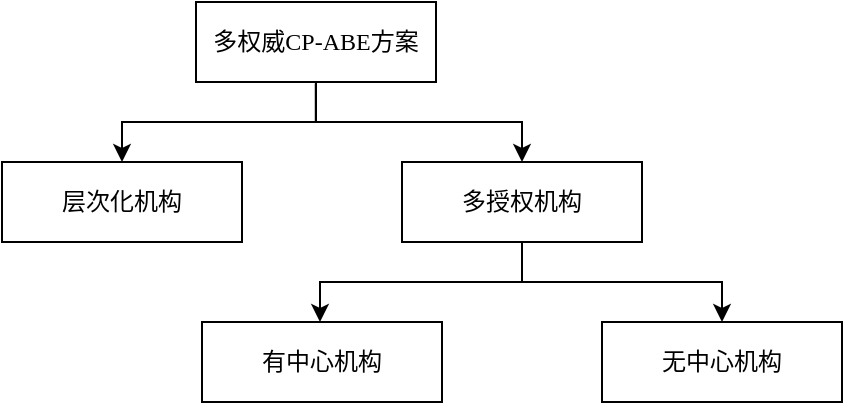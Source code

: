 <mxfile version="24.2.2" type="github">
  <diagram name="第 1 页" id="GE0wQYHp8Ooc9d-nAeuC">
    <mxGraphModel dx="470" dy="253" grid="1" gridSize="10" guides="1" tooltips="1" connect="1" arrows="1" fold="1" page="1" pageScale="1" pageWidth="827" pageHeight="1169" math="1" shadow="0">
      <root>
        <mxCell id="0" />
        <mxCell id="1" parent="0" />
        <mxCell id="dDCznTKpdhbC00I6UmBQ-7" value="" style="edgeStyle=orthogonalEdgeStyle;rounded=0;orthogonalLoop=1;jettySize=auto;html=1;fontFamily=宋体;strokeColor=#000000;" edge="1" parent="1" source="dDCznTKpdhbC00I6UmBQ-1" target="dDCznTKpdhbC00I6UmBQ-3">
          <mxGeometry relative="1" as="geometry" />
        </mxCell>
        <mxCell id="dDCznTKpdhbC00I6UmBQ-1" value="多权威CP-ABE方案" style="rounded=0;whiteSpace=wrap;html=1;fontFamily=宋体;strokeColor=#000000;" vertex="1" parent="1">
          <mxGeometry x="337" y="600" width="120" height="40" as="geometry" />
        </mxCell>
        <mxCell id="dDCznTKpdhbC00I6UmBQ-3" value="层次化机构" style="rounded=0;whiteSpace=wrap;html=1;fontFamily=宋体;strokeColor=#000000;" vertex="1" parent="1">
          <mxGeometry x="240" y="680" width="120" height="40" as="geometry" />
        </mxCell>
        <mxCell id="dDCznTKpdhbC00I6UmBQ-6" value="多授权机构" style="rounded=0;whiteSpace=wrap;html=1;fontFamily=宋体;strokeColor=#000000;" vertex="1" parent="1">
          <mxGeometry x="440" y="680" width="120" height="40" as="geometry" />
        </mxCell>
        <mxCell id="dDCznTKpdhbC00I6UmBQ-8" value="" style="edgeStyle=orthogonalEdgeStyle;rounded=0;orthogonalLoop=1;jettySize=auto;html=1;entryX=0.5;entryY=0;entryDx=0;entryDy=0;exitX=0.499;exitY=1.019;exitDx=0;exitDy=0;exitPerimeter=0;fontFamily=宋体;strokeColor=#000000;" edge="1" parent="1" source="dDCznTKpdhbC00I6UmBQ-1" target="dDCznTKpdhbC00I6UmBQ-6">
          <mxGeometry relative="1" as="geometry">
            <mxPoint x="407" y="650" as="sourcePoint" />
            <mxPoint x="310" y="690" as="targetPoint" />
          </mxGeometry>
        </mxCell>
        <mxCell id="dDCznTKpdhbC00I6UmBQ-17" value="有中心机构" style="rounded=0;whiteSpace=wrap;html=1;fontFamily=宋体;strokeColor=#000000;" vertex="1" parent="1">
          <mxGeometry x="340" y="760" width="120" height="40" as="geometry" />
        </mxCell>
        <mxCell id="dDCznTKpdhbC00I6UmBQ-18" value="无中心机构" style="rounded=0;whiteSpace=wrap;html=1;fontFamily=宋体;strokeColor=#000000;" vertex="1" parent="1">
          <mxGeometry x="540" y="760" width="120" height="40" as="geometry" />
        </mxCell>
        <mxCell id="dDCznTKpdhbC00I6UmBQ-19" value="" style="endArrow=classic;html=1;rounded=0;exitX=0.5;exitY=1;exitDx=0;exitDy=0;fontFamily=宋体;strokeColor=#000000;" edge="1" parent="1" source="dDCznTKpdhbC00I6UmBQ-6">
          <mxGeometry width="50" height="50" relative="1" as="geometry">
            <mxPoint x="450" y="830" as="sourcePoint" />
            <mxPoint x="399" y="760" as="targetPoint" />
            <Array as="points">
              <mxPoint x="500" y="740" />
              <mxPoint x="399" y="740" />
            </Array>
          </mxGeometry>
        </mxCell>
        <mxCell id="dDCznTKpdhbC00I6UmBQ-20" value="" style="endArrow=classic;html=1;rounded=0;entryX=0.5;entryY=0;entryDx=0;entryDy=0;exitX=0.5;exitY=1;exitDx=0;exitDy=0;fontFamily=宋体;strokeColor=#000000;" edge="1" parent="1" source="dDCznTKpdhbC00I6UmBQ-6" target="dDCznTKpdhbC00I6UmBQ-18">
          <mxGeometry width="50" height="50" relative="1" as="geometry">
            <mxPoint x="490" y="750" as="sourcePoint" />
            <mxPoint x="540" y="700" as="targetPoint" />
            <Array as="points">
              <mxPoint x="500" y="740" />
              <mxPoint x="600" y="740" />
            </Array>
          </mxGeometry>
        </mxCell>
      </root>
    </mxGraphModel>
  </diagram>
</mxfile>
